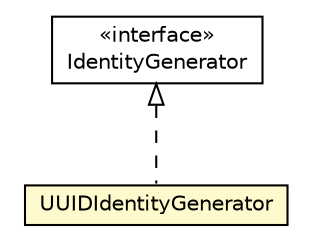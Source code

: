 #!/usr/local/bin/dot
#
# Class diagram 
# Generated by UMLGraph version R5_6-24-gf6e263 (http://www.umlgraph.org/)
#

digraph G {
	edge [fontname="Helvetica",fontsize=10,labelfontname="Helvetica",labelfontsize=10];
	node [fontname="Helvetica",fontsize=10,shape=plaintext];
	nodesep=0.25;
	ranksep=0.5;
	// org.qiweb.util.IdentityGenerator
	c31974 [label=<<table title="org.qiweb.util.IdentityGenerator" border="0" cellborder="1" cellspacing="0" cellpadding="2" port="p" href="./IdentityGenerator.html">
		<tr><td><table border="0" cellspacing="0" cellpadding="1">
<tr><td align="center" balign="center"> &#171;interface&#187; </td></tr>
<tr><td align="center" balign="center"> IdentityGenerator </td></tr>
		</table></td></tr>
		</table>>, URL="./IdentityGenerator.html", fontname="Helvetica", fontcolor="black", fontsize=10.0];
	// org.qiweb.util.UUIDIdentityGenerator
	c31996 [label=<<table title="org.qiweb.util.UUIDIdentityGenerator" border="0" cellborder="1" cellspacing="0" cellpadding="2" port="p" bgcolor="lemonChiffon" href="./UUIDIdentityGenerator.html">
		<tr><td><table border="0" cellspacing="0" cellpadding="1">
<tr><td align="center" balign="center"> UUIDIdentityGenerator </td></tr>
		</table></td></tr>
		</table>>, URL="./UUIDIdentityGenerator.html", fontname="Helvetica", fontcolor="black", fontsize=10.0];
	//org.qiweb.util.UUIDIdentityGenerator implements org.qiweb.util.IdentityGenerator
	c31974:p -> c31996:p [dir=back,arrowtail=empty,style=dashed];
}

